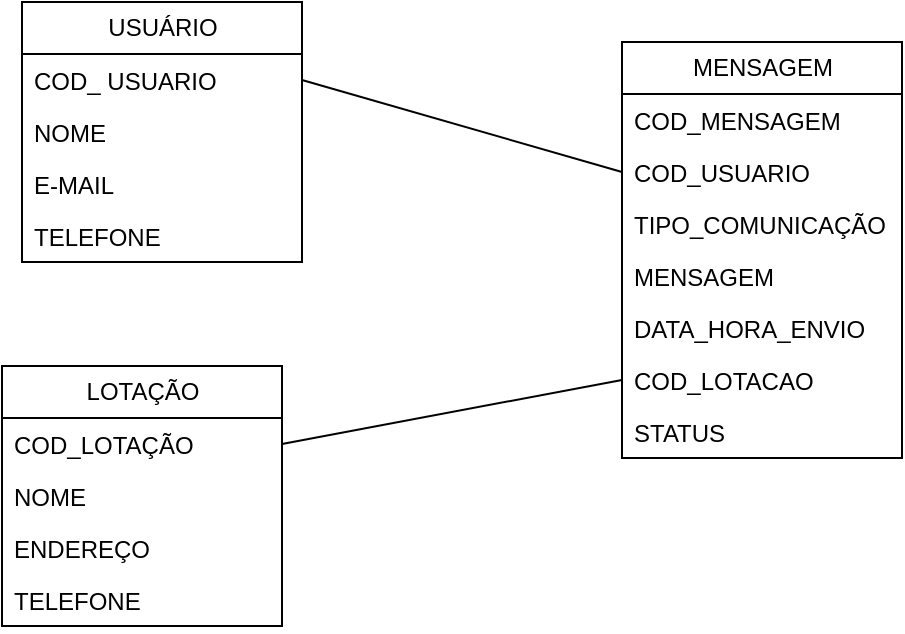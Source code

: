 <mxfile version="21.7.4" type="github">
  <diagram name="Página-1" id="Fibr6iOSco94eVBA5jq5">
    <mxGraphModel dx="794" dy="734" grid="1" gridSize="10" guides="1" tooltips="1" connect="1" arrows="1" fold="1" page="1" pageScale="1" pageWidth="827" pageHeight="1169" math="0" shadow="0">
      <root>
        <mxCell id="0" />
        <mxCell id="1" parent="0" />
        <mxCell id="oQ1o9mpQcA65-b_qOEft-1" value="USUÁRIO" style="swimlane;fontStyle=0;childLayout=stackLayout;horizontal=1;startSize=26;fillColor=none;horizontalStack=0;resizeParent=1;resizeParentMax=0;resizeLast=0;collapsible=1;marginBottom=0;html=1;" vertex="1" parent="1">
          <mxGeometry x="100" y="130" width="140" height="130" as="geometry" />
        </mxCell>
        <mxCell id="oQ1o9mpQcA65-b_qOEft-3" value="COD_ USUARIO" style="text;strokeColor=none;fillColor=none;align=left;verticalAlign=top;spacingLeft=4;spacingRight=4;overflow=hidden;rotatable=0;points=[[0,0.5],[1,0.5]];portConstraint=eastwest;whiteSpace=wrap;html=1;" vertex="1" parent="oQ1o9mpQcA65-b_qOEft-1">
          <mxGeometry y="26" width="140" height="26" as="geometry" />
        </mxCell>
        <mxCell id="oQ1o9mpQcA65-b_qOEft-4" value="NOME&lt;br&gt;" style="text;strokeColor=none;fillColor=none;align=left;verticalAlign=top;spacingLeft=4;spacingRight=4;overflow=hidden;rotatable=0;points=[[0,0.5],[1,0.5]];portConstraint=eastwest;whiteSpace=wrap;html=1;" vertex="1" parent="oQ1o9mpQcA65-b_qOEft-1">
          <mxGeometry y="52" width="140" height="26" as="geometry" />
        </mxCell>
        <mxCell id="oQ1o9mpQcA65-b_qOEft-5" value="E-MAIL" style="text;strokeColor=none;fillColor=none;align=left;verticalAlign=top;spacingLeft=4;spacingRight=4;overflow=hidden;rotatable=0;points=[[0,0.5],[1,0.5]];portConstraint=eastwest;whiteSpace=wrap;html=1;" vertex="1" parent="oQ1o9mpQcA65-b_qOEft-1">
          <mxGeometry y="78" width="140" height="26" as="geometry" />
        </mxCell>
        <mxCell id="oQ1o9mpQcA65-b_qOEft-6" value="TELEFONE" style="text;strokeColor=none;fillColor=none;align=left;verticalAlign=top;spacingLeft=4;spacingRight=4;overflow=hidden;rotatable=0;points=[[0,0.5],[1,0.5]];portConstraint=eastwest;whiteSpace=wrap;html=1;" vertex="1" parent="oQ1o9mpQcA65-b_qOEft-1">
          <mxGeometry y="104" width="140" height="26" as="geometry" />
        </mxCell>
        <mxCell id="oQ1o9mpQcA65-b_qOEft-7" value="MENSAGEM" style="swimlane;fontStyle=0;childLayout=stackLayout;horizontal=1;startSize=26;fillColor=none;horizontalStack=0;resizeParent=1;resizeParentMax=0;resizeLast=0;collapsible=1;marginBottom=0;html=1;" vertex="1" parent="1">
          <mxGeometry x="400" y="150" width="140" height="208" as="geometry" />
        </mxCell>
        <mxCell id="oQ1o9mpQcA65-b_qOEft-8" value="COD_MENSAGEM" style="text;strokeColor=none;fillColor=none;align=left;verticalAlign=top;spacingLeft=4;spacingRight=4;overflow=hidden;rotatable=0;points=[[0,0.5],[1,0.5]];portConstraint=eastwest;whiteSpace=wrap;html=1;" vertex="1" parent="oQ1o9mpQcA65-b_qOEft-7">
          <mxGeometry y="26" width="140" height="26" as="geometry" />
        </mxCell>
        <mxCell id="oQ1o9mpQcA65-b_qOEft-9" value="COD_USUARIO" style="text;strokeColor=none;fillColor=none;align=left;verticalAlign=top;spacingLeft=4;spacingRight=4;overflow=hidden;rotatable=0;points=[[0,0.5],[1,0.5]];portConstraint=eastwest;whiteSpace=wrap;html=1;" vertex="1" parent="oQ1o9mpQcA65-b_qOEft-7">
          <mxGeometry y="52" width="140" height="26" as="geometry" />
        </mxCell>
        <mxCell id="oQ1o9mpQcA65-b_qOEft-10" value="TIPO_COMUNICAÇÃO" style="text;strokeColor=none;fillColor=none;align=left;verticalAlign=top;spacingLeft=4;spacingRight=4;overflow=hidden;rotatable=0;points=[[0,0.5],[1,0.5]];portConstraint=eastwest;whiteSpace=wrap;html=1;" vertex="1" parent="oQ1o9mpQcA65-b_qOEft-7">
          <mxGeometry y="78" width="140" height="26" as="geometry" />
        </mxCell>
        <mxCell id="oQ1o9mpQcA65-b_qOEft-11" value="MENSAGEM" style="text;strokeColor=none;fillColor=none;align=left;verticalAlign=top;spacingLeft=4;spacingRight=4;overflow=hidden;rotatable=0;points=[[0,0.5],[1,0.5]];portConstraint=eastwest;whiteSpace=wrap;html=1;" vertex="1" parent="oQ1o9mpQcA65-b_qOEft-7">
          <mxGeometry y="104" width="140" height="26" as="geometry" />
        </mxCell>
        <mxCell id="oQ1o9mpQcA65-b_qOEft-13" value="DATA_HORA_ENVIO&lt;br&gt;" style="text;strokeColor=none;fillColor=none;align=left;verticalAlign=top;spacingLeft=4;spacingRight=4;overflow=hidden;rotatable=0;points=[[0,0.5],[1,0.5]];portConstraint=eastwest;whiteSpace=wrap;html=1;" vertex="1" parent="oQ1o9mpQcA65-b_qOEft-7">
          <mxGeometry y="130" width="140" height="26" as="geometry" />
        </mxCell>
        <mxCell id="oQ1o9mpQcA65-b_qOEft-14" value="COD_LOTACAO" style="text;strokeColor=none;fillColor=none;align=left;verticalAlign=top;spacingLeft=4;spacingRight=4;overflow=hidden;rotatable=0;points=[[0,0.5],[1,0.5]];portConstraint=eastwest;whiteSpace=wrap;html=1;" vertex="1" parent="oQ1o9mpQcA65-b_qOEft-7">
          <mxGeometry y="156" width="140" height="26" as="geometry" />
        </mxCell>
        <mxCell id="oQ1o9mpQcA65-b_qOEft-21" value="STATUS" style="text;strokeColor=none;fillColor=none;align=left;verticalAlign=top;spacingLeft=4;spacingRight=4;overflow=hidden;rotatable=0;points=[[0,0.5],[1,0.5]];portConstraint=eastwest;whiteSpace=wrap;html=1;" vertex="1" parent="oQ1o9mpQcA65-b_qOEft-7">
          <mxGeometry y="182" width="140" height="26" as="geometry" />
        </mxCell>
        <mxCell id="oQ1o9mpQcA65-b_qOEft-15" value="LOTAÇÃO" style="swimlane;fontStyle=0;childLayout=stackLayout;horizontal=1;startSize=26;fillColor=none;horizontalStack=0;resizeParent=1;resizeParentMax=0;resizeLast=0;collapsible=1;marginBottom=0;html=1;" vertex="1" parent="1">
          <mxGeometry x="90" y="312" width="140" height="130" as="geometry" />
        </mxCell>
        <mxCell id="oQ1o9mpQcA65-b_qOEft-16" value="COD_LOTAÇÃO" style="text;strokeColor=none;fillColor=none;align=left;verticalAlign=top;spacingLeft=4;spacingRight=4;overflow=hidden;rotatable=0;points=[[0,0.5],[1,0.5]];portConstraint=eastwest;whiteSpace=wrap;html=1;" vertex="1" parent="oQ1o9mpQcA65-b_qOEft-15">
          <mxGeometry y="26" width="140" height="26" as="geometry" />
        </mxCell>
        <mxCell id="oQ1o9mpQcA65-b_qOEft-17" value="NOME&lt;br&gt;" style="text;strokeColor=none;fillColor=none;align=left;verticalAlign=top;spacingLeft=4;spacingRight=4;overflow=hidden;rotatable=0;points=[[0,0.5],[1,0.5]];portConstraint=eastwest;whiteSpace=wrap;html=1;" vertex="1" parent="oQ1o9mpQcA65-b_qOEft-15">
          <mxGeometry y="52" width="140" height="26" as="geometry" />
        </mxCell>
        <mxCell id="oQ1o9mpQcA65-b_qOEft-18" value="ENDEREÇO" style="text;strokeColor=none;fillColor=none;align=left;verticalAlign=top;spacingLeft=4;spacingRight=4;overflow=hidden;rotatable=0;points=[[0,0.5],[1,0.5]];portConstraint=eastwest;whiteSpace=wrap;html=1;" vertex="1" parent="oQ1o9mpQcA65-b_qOEft-15">
          <mxGeometry y="78" width="140" height="26" as="geometry" />
        </mxCell>
        <mxCell id="oQ1o9mpQcA65-b_qOEft-19" value="TELEFONE" style="text;strokeColor=none;fillColor=none;align=left;verticalAlign=top;spacingLeft=4;spacingRight=4;overflow=hidden;rotatable=0;points=[[0,0.5],[1,0.5]];portConstraint=eastwest;whiteSpace=wrap;html=1;" vertex="1" parent="oQ1o9mpQcA65-b_qOEft-15">
          <mxGeometry y="104" width="140" height="26" as="geometry" />
        </mxCell>
        <mxCell id="oQ1o9mpQcA65-b_qOEft-20" value="" style="endArrow=none;html=1;rounded=0;exitX=1;exitY=0.5;exitDx=0;exitDy=0;entryX=0;entryY=0.5;entryDx=0;entryDy=0;" edge="1" parent="1" source="oQ1o9mpQcA65-b_qOEft-3" target="oQ1o9mpQcA65-b_qOEft-9">
          <mxGeometry width="50" height="50" relative="1" as="geometry">
            <mxPoint x="380" y="400" as="sourcePoint" />
            <mxPoint x="430" y="350" as="targetPoint" />
          </mxGeometry>
        </mxCell>
        <mxCell id="oQ1o9mpQcA65-b_qOEft-22" value="" style="endArrow=none;html=1;rounded=0;exitX=1;exitY=0.5;exitDx=0;exitDy=0;entryX=0;entryY=0.5;entryDx=0;entryDy=0;" edge="1" parent="1" source="oQ1o9mpQcA65-b_qOEft-16" target="oQ1o9mpQcA65-b_qOEft-14">
          <mxGeometry width="50" height="50" relative="1" as="geometry">
            <mxPoint x="250" y="179" as="sourcePoint" />
            <mxPoint x="350" y="115" as="targetPoint" />
          </mxGeometry>
        </mxCell>
      </root>
    </mxGraphModel>
  </diagram>
</mxfile>
